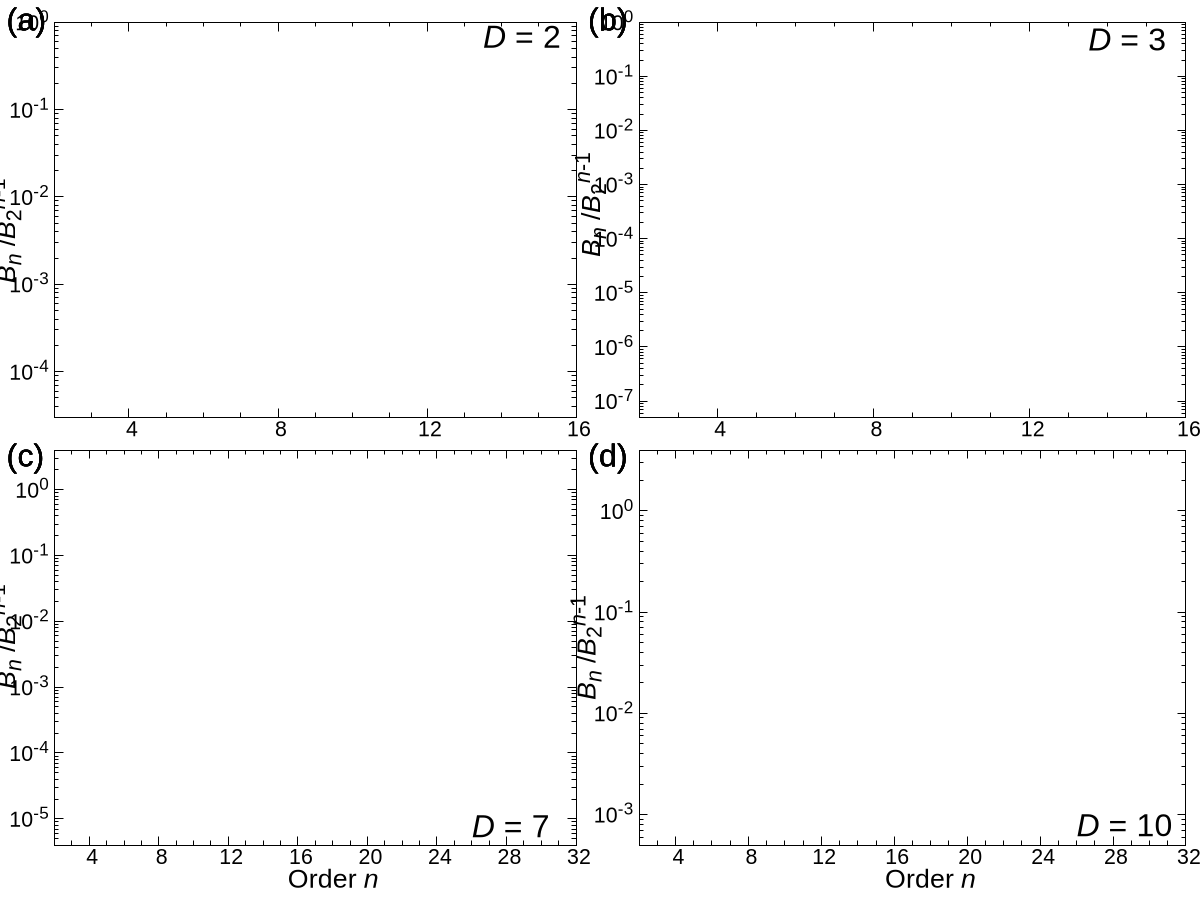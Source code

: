 unset multiplot
reset

set encoding cp1250 # make minus sign longer
##set encoding iso_8859_1
set terminal postscript eps enhanced size 7, 10 font "Arial, 20"
set output "ievircmp.eps"

tlfont="Arial, 24"

tcfont="Arial, 16"
thexlabel='Order {/Arial-Italic n}'
theylabel='{/Arial-Italic B_n} /{/Arial-Italic B}_2^{{/Arial-Italic n}-1}'

# height of the bottom panels
bh = 0.5
# height of the top panels
th = 1 - bh

# width of the right panel
rw = 0.52
# width of the left panel
lw = 1 - rw

set logscale y
set ytics font tcfont offset 0.3, 0
set mytics 10
set format y '10^{%T}'

lbfont  = "Arial, 20"

color1a = "#dd0000"
color1b = "#002280"

color2a = "#804000"
color2b = "#000000"

color3a = "#600080"
color3b = "#006000"

color4a = "#606060"
color4b = "#008080"

# line styles for the small panels
set style line 1  lc rgb "#aaaaaa" lt 1 lw 1

set style line 2  lc rgb color1a lt 1 pt 4  ps 2.0 # empty square
set style line 3  lc rgb color1a lt 1 pt 5  ps 2.0 # full  square

set style line 4  lc rgb color1b lt 2 pt 12 ps 2.6 # empty diamond
set style line 5  lc rgb color1b lt 2 pt 13 ps 2.6 # full  diamond

set style line 6  lc rgb color2a lt 3 pt 10 ps 2.4 # empty inverted triangle
set style line 7  lc rgb color2a lt 3 pt 11 ps 2.4 # full  inverted triangle

set style line 8  lc rgb color2b lt 4 pt 8  ps 2.4 # empty triangle
set style line 9  lc rgb color2b lt 4 pt 9  ps 2.4 # full  triangle

set style line 10 lc rgb color3a lt 5 pt 6  ps 2.0 # empty circle
set style line 11 lc rgb color3a lt 5 pt 7  ps 2.0 # full  circle

set style line 12 lc rgb color3b lt 6 pt 14 ps 2.2 # empty pentagon
set style line 13 lc rgb color3b lt 6 pt 15 ps 2.2 # full  pentagon

set style line 14 lc rgb color4a lt 7 pt 14 ps 1.8 # empty pentagon
set style line 15 lc rgb color4a lt 7 pt 15 ps 1.8 # full  pentagon

set style line 16 lc rgb color4b lt 8 pt 12 ps 2.0
set style line 17 lc rgb color4b lt 8 pt 13 ps 2.0



tagdx1 = 0.005
tagdx2 = 0.010
tagdy1 = 0.020
tagdy2 = 0.005
tagfont = "Arial, 24"
set label 300 "(a)" at screen       tagdx1,  1 - tagdy1 font tagfont
set label 301 "(b)" at screen  lw + tagdx2,  1 - tagdy1 font tagfont
set label 302 "(c)" at screen       tagdx1, bh - tagdy2 font tagfont
set label 303 "(d)" at screen  lw + tagdx2, bh - tagdy2 font tagfont



set multiplot




# left-top panel

set size    lw, th
set origin 0.0, bh

set xtics 4 font tcfont offset 0, 0.5
set mxtics 4
unset xlabel

set ylabel theylabel font lbfont offset 1.5, -0.5

set tmargin 1.
set bmargin 1.5
set rmargin 0.
set lmargin 6.0

set label 100 "{/Arial-Italic D} = 2" at 13.5, 7e-1 font tlfont

# Left: align text to the left
# reverse: symbol first, text next
# invert: first drawn shown last in the legend
set key at 13.5, 10e-4 Left reverse spacing 1.5 font lbfont

plot [2:16][3e-5:1] \
  "data/D2/BnD2n14.dat"                   u ($1):(abs($2))                              w l  ls 2  lw 0.5 notitle, \
  ""                                      u ($1):(($2 > 0) ? abs($2) : 1/0):3           w e  ls 2  lw 3.0 notitle, \
  ""                                      u ($1):-1                                     w lp ls 2  lw 3.0 t "Monte-Carlo", \
  "iedata/hBnPYcD2n32R34M32768.dat"       u ($1):(abs($4))                              w l  ls 4  lw 0.5 notitle, \
  ""                                      u ($1):(($4 > 0) ? abs($4) : 1/0)             w p  ls 4  lw 3.0 notitle, \
  ""                                      u ($1):-1                                     w lp ls 4  lw 3.0 t "Self-consistent", \
  "iedata/hBnPYD2n16R18M65536.dat"        u ($1):(abs($3))                              w l  ls 10 lw 0.5 notitle, \
  ""                                      u ($1):(($3 > 0) ? abs($3) : 1/0)             w p  ls 10 lw 3.0 notitle, \
  ""                                      u ($1):-1                                     w lp ls 10 lw 3.0 t "PY, virial", \
  ""                                      u ($1):(abs($2))                              w l  ls 12 lw 0.5 notitle, \
  ""                                      u ($1):(($2 > 0) ? abs($2) : 1/0)             w p  ls 12 lw 3.0 notitle, \
  ""                                      u ($1):-1                                     w lp ls 12 lw 3.0 t "PY, compressibility", \
  ""                                      u ($1):(abs($4))                              w l  ls 14 lw 0.5 notitle, \
  ""                                      u ($1):(($4 > 0) ? abs($4) : 1/0)             w p  ls 14 lw 3.0 notitle, \
  ""                                      u ($1):-1                                     w lp ls 14 lw 3.0 t "PY, {/Symbol-Oblique c}", \
  "iedata/hBnHNCD2n16R18M65536.dat"       u ($1):(abs($3))                              w l  ls 6  lw 0.5 notitle, \
  ""                                      u ($1):(($3 > 0) ? abs($3) : 1/0)             w p  ls 6  lw 3.0 notitle, \
  ""                                      u ($1):(($3 < 0) ? abs($3) : 1/0)             w p  ls 7  lw 3.0 notitle, \
  ""                                      u ($1):-1                                     w lp ls 6  lw 3.0 t "HNC, virial", \
  ""                                      u ($1):(abs($2))                              w l  ls 8  lw 0.5 notitle, \
  ""                                      u ($1):(($2 > 0) ? abs($2) : 1/0)             w p  ls 8  lw 3.0 notitle, \
  ""                                      u ($1):(($2 < 0) ? abs($2) : 1/0)             w p  ls 9  lw 3.0 notitle, \
  ""                                      u ($1):-1                                     w lp ls 8  lw 3.0 t "HNC, compressibility", \
  1e-100 lw 0 notitle






# right-top panel

set size    rw, th
set origin  lw, bh

set rmargin 1.5
set lmargin 7.0

set ylabel theylabel font lbfont offset 1.5, 0.7

set label 100 "{/Arial-Italic D} = 3" at 13.5, 5e-1 font tlfont

# Left: align text to the left
# reverse: symbol first, text next
# invert: first drawn shown last in the legend
set key at 13.5, 12e-6 Left reverse spacing 1.5 font lbfont

plot [2:16][5e-8:10e-1] \
  "data/D3/BnD3n12.dat"                   u ($1):(abs($2))                              w l  ls 2  lw 0.5 notitle, \
  ""                                      u ($1):(($2 > 0) ? abs($2) : 1/0):3           w e  ls 2  lw 3.0 notitle, \
  ""                                      u ($1):-1                                     w lp ls 2  lw 3.0 t "Monte-Carlo", \
  "iedata/BnPYcD3n16R18M4194304f128.dat"  u ($1):(abs($4))                              w l  ls 4  lw 0.5 notitle, \
  ""                                      u ($1):(($4 > 0) ? abs($4) : 1/0)             w p  ls 4  lw 3.0 notitle, \
  ""                                      u ($1):(($4 < 0) ? abs($4) : 1/0)             w p  ls 5  lw 3.0 notitle, \
  ""                                      u ($1):-1                                     w lp ls 4  lw 3.0 t "Self-consistent", \
  "iedata/BnPYD3n16R18M65536f128.dat"     u ($1):(abs($3))                              w l  ls 10 lw 0.5 notitle, \
  ""                                      u ($1):(($3 > 0) ? abs($3) : 1/0)             w p  ls 10 lw 3.0 notitle, \
  ""                                      u ($1):-1                                     w lp ls 10 lw 3.0 t "PY, virial", \
  ""                                      u ($1):(abs($2))                              w l  ls 12 lw 0.5 notitle, \
  ""                                      u ($1):(($2 > 0) ? abs($2) : 1/0)             w p  ls 12 lw 3.0 notitle, \
  ""                                      u ($1):-1                                     w lp ls 12 lw 3.0 t "PY, compressibility", \
  ""                                      u ($1):(abs($4))                              w l  ls 14 lw 0.5 notitle, \
  ""                                      u ($1):(($4 > 0) ? abs($4) : 1/0)             w p  ls 14 lw 3.0 notitle, \
  ""                                      u ($1):(($4 < 0) ? abs($4) : 1/0)             w p  ls 15 lw 3.0 notitle, \
  ""                                      u ($1):-1                                     w lp ls 14 lw 3.0 t "PY, {/Symbol-Oblique c}", \
  "iedata/BnHNCD3n16R18M65536f128.dat"    u ($1):(abs($3))                              w l  ls 6  lw 0.5 notitle, \
  ""                                      u ($1):(($3 > 0) ? abs($3) : 1/0)             w p  ls 6  lw 3.0 notitle, \
  ""                                      u ($1):(($3 < 0) ? abs($3) : 1/0)             w p  ls 7  lw 3.0 notitle, \
  ""                                      u ($1):-1                                     w lp ls 6  lw 3.0 t "HNC, virial", \
  ""                                      u ($1):(abs($2))                              w l  ls 8  lw 0.5 notitle, \
  ""                                      u ($1):(($2 > 0) ? abs($2) : 1/0)             w p  ls 8  lw 3.0 notitle, \
  ""                                      u ($1):(($2 < 0) ? abs($2) : 1/0)             w p  ls 9  lw 3.0 notitle, \
  ""                                      u ($1):-1                                     w lp ls 8  lw 3.0 t "HNC, compressibility", \
  1e-100 lw 0 notitle





# left-bottom panel

set size    lw, bh
set origin 0.0, 0.0

set tmargin 0.
set bmargin 2.5
set xlabel thexlabel font lbfont offset 2, 1.0

set lmargin 6.0
set format y '10^{%T}'
set ylabel theylabel font lbfont offset 1.5, 0.5

set rmargin 0.

set label 100 "{/Arial-Italic D} = 7" at 26, 8e-6 font tlfont

# Left: align text to the left
# reverse: symbol first, text next
# invert: first drawn shown last in the legend
set key at 26.5, 3.5 Left reverse spacing 1.5 font lbfont

plot [2:32][4e-6:4] \
  "data/D7/BnD7n20.dat"                   u ($1):(abs($2))                              w l  ls 2  lw 0.5 notitle, \
  ""                                      u ($1):(($2 > 0) ? abs($2) : 1/0):3           w e  ls 2  lw 3.0 notitle, \
  ""                                      u ($1):(($2 < 0) ? abs($2) : 1/0):3           w e  ls 3  lw 3.0 notitle, \
  ""                                      u ($1):-1                                     w lp ls 2  lw 3.0 t "Monte-Carlo", \
  "iedata/BnPYcD7n32R34M4194304.dat"      u ($1):(abs($4))                              w l  ls 4  lw 0.5 notitle, \
  ""                                      u ($1):(($4 > 0) ? abs($4) : 1/0)             w p  ls 4  lw 3.0 notitle, \
  ""                                      u ($1):(($4 < 0) ? abs($4) : 1/0)             w p  ls 5  lw 3.0 notitle, \
  ""                                      u ($1):-1                                     w lp ls 4  lw 3.0 t "Self-consistent", \
  "iedata/BnPYD7n32R34M1048576f128.dat"   u ($1):(abs($3))                              w l  ls 10 lw 0.5 notitle, \
  ""                                      u ($1):(($3 > 0) ? abs($3) : 1/0)             w p  ls 10 lw 3.0 notitle, \
  ""                                      u ($1):(($3 < 0) ? abs($3) : 1/0)             w p  ls 11 lw 3.0 notitle, \
  ""                                      u ($1):-1                                     w lp ls 10 lw 3.0 t "PY, virial", \
  ""                                      u ($1):(abs($2))                              w l  ls 12 lw 0.5 notitle, \
  ""                                      u ($1):(($2 > 0) ? abs($2) : 1/0)             w p  ls 12 lw 3.0 notitle, \
  ""                                      u ($1):(($2 < 0) ? abs($2) : 1/0)             w p  ls 13 lw 3.0 notitle, \
  ""                                      u ($1):-1                                     w lp ls 12 lw 3.0 t "PY, compressibility", \
  ""                                      u ($1):(abs($4))                              w l  ls 14 lw 0.5 notitle, \
  ""                                      u ($1):(($4 > 0) ? abs($4) : 1/0)             w p  ls 14 lw 3.0 notitle, \
  ""                                      u ($1):(($4 < 0) ? abs($4) : 1/0)             w p  ls 15 lw 3.0 notitle, \
  ""                                      u ($1):-1                                     w lp ls 14 lw 3.0 t "PY, {/Symbol-Oblique c}", \
  "iedata/BnHNCD7n32R34M1048576f128.dat"  u ($1):(abs($3))                              w l  ls 6  lw 0.5 notitle, \
  ""                                      u ($1):(($3 > 0) ? abs($3) : 1/0)             w p  ls 6  lw 3.0 notitle, \
  ""                                      u ($1):(($3 < 0) ? abs($3) : 1/0)             w p  ls 7  lw 3.0 notitle, \
  ""                                      u ($1):-1                                     w lp ls 6  lw 3.0 t "HNC, virial", \
  ""                                      u ($1):(abs($2))                              w l  ls 8  lw 0.5 notitle, \
  ""                                      u ($1):(($2 > 0) ? abs($2) : 1/0)             w p  ls 8  lw 3.0 notitle, \
  ""                                      u ($1):(($2 < 0) ? abs($2) : 1/0)             w p  ls 9  lw 3.0 notitle, \
  ""                                      u ($1):-1                                     w lp ls 8  lw 3.0 t "HNC, compressibility", \
  1e-100 lw 0 notitle




unset arrow




# right-bottom panel

set size    rw, bh
set origin  lw, 0.0

set lmargin 7.0
set rmargin 1.5

set ylabel theylabel font lbfont offset 1.0, 0.0

set label 100 "{/Arial-Italic D} = 10" at 26.0, 8.0e-4 font tlfont

# Left: align text to the left
# reverse: symbol first, text next
# invert: first drawn shown last in the legend
set key at 26.5, 3.5 Left reverse spacing 1.5 font lbfont

plot [2:32][5e-4:4] \
  "data/D10r1n32/BnD10n32.dat"              u ($1):(abs($2))                              w l  ls 2  lw 0.5 notitle, \
  ""                                        u ($1):(($2 > 0) ? abs($2) : 1/0):3           w e  ls 2  lw 3.0 notitle, \
  ""                                        u ($1):(($2 < 0) ? abs($2) : 1/0):3           w e  ls 3  lw 3.0 notitle, \
  ""                                        u ($1):-1                                     w lp ls 2  lw 3.0 t "Monte-Carlo", \
  "iedata/hBnPYcD10n128R130M131072ldbl.dat" u ($1):(abs($4))                              w l  ls 4  lw 0.5 notitle, \
  ""                                        u ($1):(($4 > 0) ? abs($4) : 1/0)             w p  ls 4  lw 3.0 notitle, \
  ""                                        u ($1):(($4 < 0) ? abs($4) : 1/0)             w p  ls 5  lw 3.0 notitle, \
  ""                                        u ($1):-1                                     w lp ls 4  lw 3.0 t "Self-consistent", \
  "iedata/hBnPYD10n64R66M32768.dat"         u ($1):(abs($3))                              w l  ls 10 lw 0.5 notitle, \
  ""                                        u ($1):(($3 > 0) ? abs($3) : 1/0)             w p  ls 10 lw 3.0 notitle, \
  ""                                        u ($1):(($3 < 0) ? abs($3) : 1/0)             w p  ls 11 lw 3.0 notitle, \
  ""                                        u ($1):-1                                     w lp ls 10 lw 3.0 t "PY, virial", \
  ""                                        u ($1):(abs($2))                              w l  ls 12 lw 0.5 notitle, \
  ""                                        u ($1):(($2 > 0) ? abs($2) : 1/0)             w p  ls 12 lw 3.0 notitle, \
  ""                                        u ($1):(($2 < 0) ? abs($2) : 1/0)             w p  ls 13 lw 3.0 notitle, \
  ""                                        u ($1):-1                                     w lp ls 12 lw 3.0 t "PY, compressibility", \
  ""                                        u ($1):(abs($4))                              w l  ls 14 lw 0.5 notitle, \
  ""                                        u ($1):(($4 > 0) ? abs($4) : 1/0)             w p  ls 14 lw 3.0 notitle, \
  ""                                        u ($1):(($4 < 0) ? abs($4) : 1/0)             w p  ls 15 lw 3.0 notitle, \
  ""                                        u ($1):-1                                     w lp ls 14 lw 3.0 t "PY, {/Symbol-Oblique c}", \
  "iedata/hBnHNCD10n32R34M65536.dat"        u ($1):(abs($3))                              w l  ls 6  lw 0.5 notitle, \
  ""                                        u ($1):(($3 > 0) ? abs($3) : 1/0)             w p  ls 6  lw 3.0 notitle, \
  ""                                        u ($1):(($3 < 0) ? abs($3) : 1/0)             w p  ls 7  lw 1.0 notitle, \
  ""                                        u ($1):-1                                     w lp ls 6  lw 3.0 t "HNC, virial", \
  ""                                        u ($1):(abs($2))                              w l  ls 8  lw 0.5 notitle, \
  ""                                        u ($1):(($2 > 0) ? abs($2) : 1/0)             w p  ls 8  lw 3.0 notitle, \
  ""                                        u ($1):(($2 < 0) ? abs($2) : 1/0)             w p  ls 9  lw 1.0 notitle, \
  ""                                        u ($1):-1                                     w lp ls 8  lw 3.0 t "HNC, compressibility", \
  1e-100 lw 0 notitle



unset multiplot
unset output
set terminal wxt
reset



